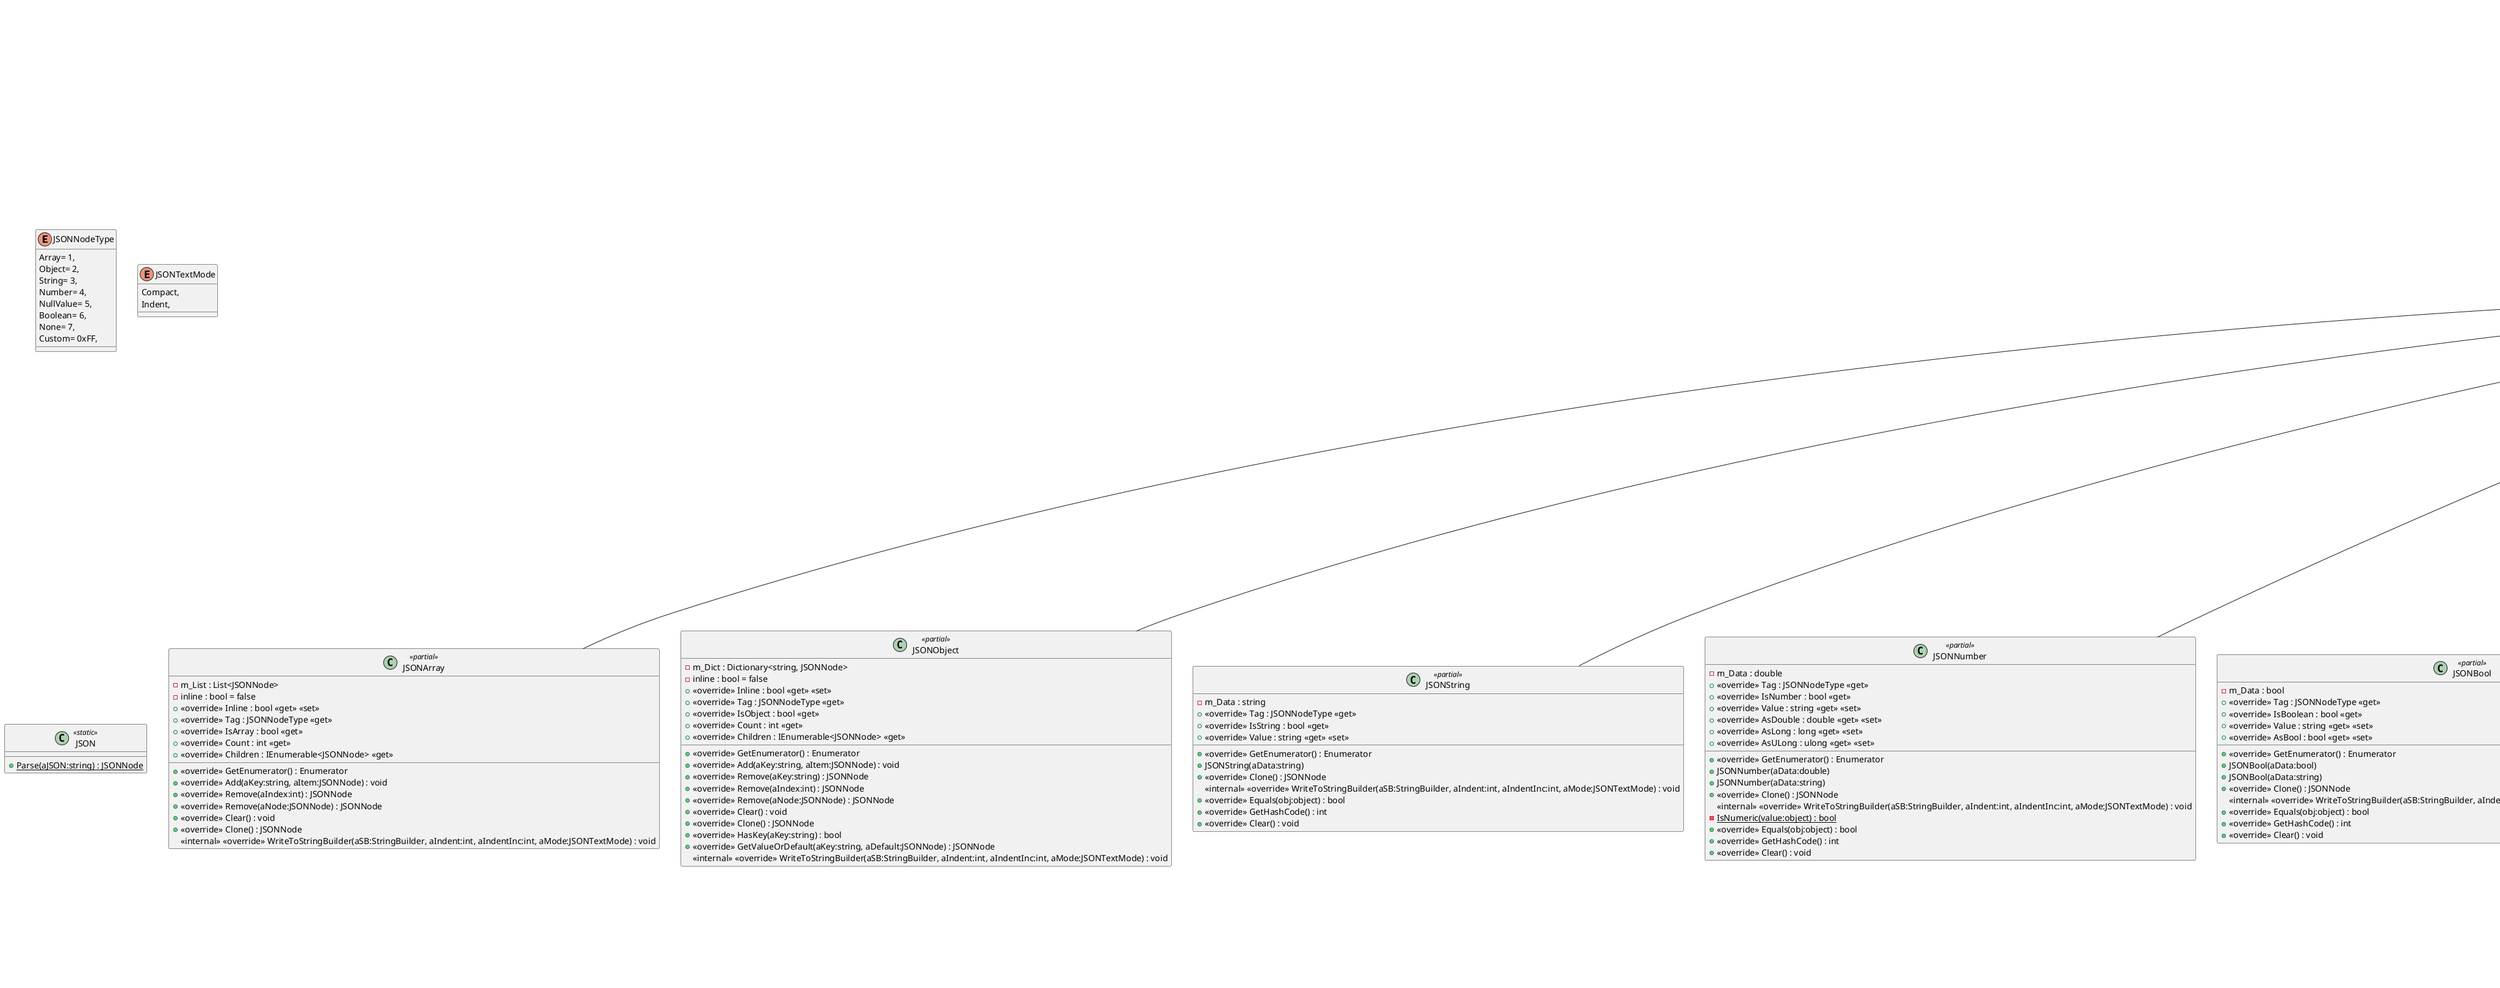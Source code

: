 @startuml
enum JSONNodeType {
    Array= 1,
    Object= 2,
    String= 3,
    Number= 4,
    NullValue= 5,
    Boolean= 6,
    None= 7,
    Custom= 0xFF,
}
enum JSONTextMode {
    Compact,
    Indent,
}
abstract class JSONNode <<partial>> {
    + {static} forceASCII : bool = false
    + {static} longAsString : bool = false
    + {static} allowLineComments : bool = true
    + {abstract} Tag : JSONNodeType <<get>>
    + <<virtual>> Value : string <<get>> <<set>>
    + <<virtual>> Count : int <<get>>
    + <<virtual>> IsNumber : bool <<get>>
    + <<virtual>> IsString : bool <<get>>
    + <<virtual>> IsBoolean : bool <<get>>
    + <<virtual>> IsNull : bool <<get>>
    + <<virtual>> IsArray : bool <<get>>
    + <<virtual>> IsObject : bool <<get>>
    + <<virtual>> Inline : bool <<get>> <<set>>
    + <<virtual>> Add(aKey:string, aItem:JSONNode) : void
    + <<virtual>> Add(aItem:JSONNode) : void
    + <<virtual>> Remove(aKey:string) : JSONNode
    + <<virtual>> Remove(aIndex:int) : JSONNode
    + <<virtual>> Remove(aNode:JSONNode) : JSONNode
    + <<virtual>> Clear() : void
    + <<virtual>> Clone() : JSONNode
    + <<virtual>> Children : IEnumerable<JSONNode> <<get>>
    + DeepChildren : IEnumerable<JSONNode> <<get>>
    + <<virtual>> HasKey(aKey:string) : bool
    + <<virtual>> GetValueOrDefault(aKey:string, aDefault:JSONNode) : JSONNode
    + <<override>> ToString() : string
    + <<virtual>> ToString(aIndent:int) : string
    <<internal>> {abstract} WriteToStringBuilder(aSB:StringBuilder, aIndent:int, aIndentInc:int, aMode:JSONTextMode) : void
    + {abstract} GetEnumerator() : Enumerator
    + Linq : IEnumerable<KeyValuePair<string, JSONNode>> <<get>>
    + Keys : KeyEnumerator <<get>>
    + Values : ValueEnumerator <<get>>
    + <<virtual>> AsDouble : double <<get>> <<set>>
    + <<virtual>> AsInt : int <<get>> <<set>>
    + <<virtual>> AsFloat : float <<get>> <<set>>
    + <<virtual>> AsBool : bool <<get>> <<set>>
    + <<virtual>> AsLong : long <<get>> <<set>>
    + <<virtual>> AsULong : ulong <<get>> <<set>>
    + <<virtual>> AsArray : JSONArray <<get>>
    + <<virtual>> AsObject : JSONObject <<get>>
    + <<override>> Equals(obj:object) : bool
    + <<override>> GetHashCode() : int
    - {static} m_EscapeBuilder : StringBuilder
    <<internal>> {static} EscapeBuilder : StringBuilder <<get>>
    <<internal>> {static} Escape(aText:string) : string
    - {static} ParseElement(token:string, quoted:bool) : JSONNode
    + {static} Parse(aJSON:string) : JSONNode
}
class JSONArray <<partial>> {
    - m_List : List<JSONNode>
    - inline : bool = false
    + <<override>> Inline : bool <<get>> <<set>>
    + <<override>> Tag : JSONNodeType <<get>>
    + <<override>> IsArray : bool <<get>>
    + <<override>> GetEnumerator() : Enumerator
    + <<override>> Count : int <<get>>
    + <<override>> Add(aKey:string, aItem:JSONNode) : void
    + <<override>> Remove(aIndex:int) : JSONNode
    + <<override>> Remove(aNode:JSONNode) : JSONNode
    + <<override>> Clear() : void
    + <<override>> Clone() : JSONNode
    + <<override>> Children : IEnumerable<JSONNode> <<get>>
    <<internal>> <<override>> WriteToStringBuilder(aSB:StringBuilder, aIndent:int, aIndentInc:int, aMode:JSONTextMode) : void
}
class JSONObject <<partial>> {
    - m_Dict : Dictionary<string, JSONNode>
    - inline : bool = false
    + <<override>> Inline : bool <<get>> <<set>>
    + <<override>> Tag : JSONNodeType <<get>>
    + <<override>> IsObject : bool <<get>>
    + <<override>> GetEnumerator() : Enumerator
    + <<override>> Count : int <<get>>
    + <<override>> Add(aKey:string, aItem:JSONNode) : void
    + <<override>> Remove(aKey:string) : JSONNode
    + <<override>> Remove(aIndex:int) : JSONNode
    + <<override>> Remove(aNode:JSONNode) : JSONNode
    + <<override>> Clear() : void
    + <<override>> Clone() : JSONNode
    + <<override>> HasKey(aKey:string) : bool
    + <<override>> GetValueOrDefault(aKey:string, aDefault:JSONNode) : JSONNode
    + <<override>> Children : IEnumerable<JSONNode> <<get>>
    <<internal>> <<override>> WriteToStringBuilder(aSB:StringBuilder, aIndent:int, aIndentInc:int, aMode:JSONTextMode) : void
}
class JSONString <<partial>> {
    - m_Data : string
    + <<override>> Tag : JSONNodeType <<get>>
    + <<override>> IsString : bool <<get>>
    + <<override>> GetEnumerator() : Enumerator
    + <<override>> Value : string <<get>> <<set>>
    + JSONString(aData:string)
    + <<override>> Clone() : JSONNode
    <<internal>> <<override>> WriteToStringBuilder(aSB:StringBuilder, aIndent:int, aIndentInc:int, aMode:JSONTextMode) : void
    + <<override>> Equals(obj:object) : bool
    + <<override>> GetHashCode() : int
    + <<override>> Clear() : void
}
class JSONNumber <<partial>> {
    - m_Data : double
    + <<override>> Tag : JSONNodeType <<get>>
    + <<override>> IsNumber : bool <<get>>
    + <<override>> GetEnumerator() : Enumerator
    + <<override>> Value : string <<get>> <<set>>
    + <<override>> AsDouble : double <<get>> <<set>>
    + <<override>> AsLong : long <<get>> <<set>>
    + <<override>> AsULong : ulong <<get>> <<set>>
    + JSONNumber(aData:double)
    + JSONNumber(aData:string)
    + <<override>> Clone() : JSONNode
    <<internal>> <<override>> WriteToStringBuilder(aSB:StringBuilder, aIndent:int, aIndentInc:int, aMode:JSONTextMode) : void
    - {static} IsNumeric(value:object) : bool
    + <<override>> Equals(obj:object) : bool
    + <<override>> GetHashCode() : int
    + <<override>> Clear() : void
}
class JSONBool <<partial>> {
    - m_Data : bool
    + <<override>> Tag : JSONNodeType <<get>>
    + <<override>> IsBoolean : bool <<get>>
    + <<override>> GetEnumerator() : Enumerator
    + <<override>> Value : string <<get>> <<set>>
    + <<override>> AsBool : bool <<get>> <<set>>
    + JSONBool(aData:bool)
    + JSONBool(aData:string)
    + <<override>> Clone() : JSONNode
    <<internal>> <<override>> WriteToStringBuilder(aSB:StringBuilder, aIndent:int, aIndentInc:int, aMode:JSONTextMode) : void
    + <<override>> Equals(obj:object) : bool
    + <<override>> GetHashCode() : int
    + <<override>> Clear() : void
}
class JSONNull <<partial>> {
    {static} - m_StaticInstance : JSONNull
    + {static} reuseSameInstance : bool = true
    + {static} CreateOrGet() : JSONNull
    - JSONNull()
    + <<override>> Tag : JSONNodeType <<get>>
    + <<override>> IsNull : bool <<get>>
    + <<override>> GetEnumerator() : Enumerator
    + <<override>> Value : string <<get>> <<set>>
    + <<override>> AsBool : bool <<get>> <<set>>
    + <<override>> Clone() : JSONNode
    + <<override>> Equals(obj:object) : bool
    + <<override>> GetHashCode() : int
    <<internal>> <<override>> WriteToStringBuilder(aSB:StringBuilder, aIndent:int, aIndentInc:int, aMode:JSONTextMode) : void
}
class JSONLazyCreator <<partial>> {
    - m_Node : JSONNode = null
    - m_Key : string = null
    + <<override>> Tag : JSONNodeType <<get>>
    + <<override>> GetEnumerator() : Enumerator
    + JSONLazyCreator(aNode:JSONNode)
    + JSONLazyCreator(aNode:JSONNode, aKey:string)
    - Set(aVal:T) : T
    + <<override>> Add(aItem:JSONNode) : void
    + <<override>> Add(aKey:string, aItem:JSONNode) : void
    + <<override>> Equals(obj:object) : bool
    + <<override>> GetHashCode() : int
    + <<override>> AsInt : int <<get>> <<set>>
    + <<override>> AsFloat : float <<get>> <<set>>
    + <<override>> AsDouble : double <<get>> <<set>>
    + <<override>> AsLong : long <<get>> <<set>>
    + <<override>> AsULong : ulong <<get>> <<set>>
    + <<override>> AsBool : bool <<get>> <<set>>
    + <<override>> AsArray : JSONArray <<get>>
    + <<override>> AsObject : JSONObject <<get>>
    <<internal>> <<override>> WriteToStringBuilder(aSB:StringBuilder, aIndent:int, aIndentInc:int, aMode:JSONTextMode) : void
}
class JSON <<static>> {
    + {static} Parse(aJSON:string) : JSONNode
}
struct Enumerator {
    - type : Type
    - m_Object : Dictionary<string, JSONNode>.Enumerator
    - m_Array : List<JSONNode>.Enumerator
    + IsValid : bool <<get>>
    + Enumerator(aArrayEnum:List<JSONNode>.Enumerator)
    + Enumerator(aDictEnum:Dictionary<string, JSONNode>.Enumerator)
    + Current : KeyValuePair<string, JSONNode> <<get>>
    + MoveNext() : bool
}
struct ValueEnumerator {
    - m_Enumerator : Enumerator
    + ValueEnumerator(aArrayEnum:List<JSONNode>.Enumerator)
    + ValueEnumerator(aDictEnum:Dictionary<string, JSONNode>.Enumerator)
    + ValueEnumerator(aEnumerator:Enumerator)
    + Current : JSONNode <<get>>
    + MoveNext() : bool
    + GetEnumerator() : ValueEnumerator
}
struct KeyEnumerator {
    - m_Enumerator : Enumerator
    + KeyEnumerator(aArrayEnum:List<JSONNode>.Enumerator)
    + KeyEnumerator(aDictEnum:Dictionary<string, JSONNode>.Enumerator)
    + KeyEnumerator(aEnumerator:Enumerator)
    + Current : string <<get>>
    + MoveNext() : bool
    + GetEnumerator() : KeyEnumerator
}
class LinqEnumerator {
    - m_Node : JSONNode
    - m_Enumerator : Enumerator
    <<internal>> LinqEnumerator(aNode:JSONNode)
    + Current : KeyValuePair<string, JSONNode> <<get>>
    - Current : object <<get>>
    + MoveNext() : bool
    + Dispose() : void
    + GetEnumerator() : IEnumerator<KeyValuePair<string, JSONNode>>
    + Reset() : void
    - GetEnumerator() : IEnumerator
}
enum Type {
    None,
    Array,
    Object,
}
JSONNode <|-- JSONArray
JSONNode <|-- JSONObject
JSONNode <|-- JSONString
JSONNode <|-- JSONNumber
JSONNode <|-- JSONBool
JSONNode <|-- JSONNull
JSONNode <|-- JSONLazyCreator
JSONNode +-- Enumerator
JSONNode +-- ValueEnumerator
JSONNode +-- KeyEnumerator
JSONNode +-- LinqEnumerator
"IEnumerator`1" "<KeyValuePair<string, JSONNode>>" <|-- LinqEnumerator
"IEnumerable`1" "<KeyValuePair<string, JSONNode>>" <|-- LinqEnumerator
Enumerator +-- Type
@enduml

